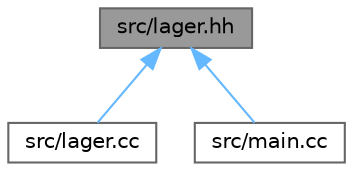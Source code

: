 digraph "src/lager.hh"
{
 // INTERACTIVE_SVG=YES
 // LATEX_PDF_SIZE
  bgcolor="transparent";
  edge [fontname=Helvetica,fontsize=10,labelfontname=Helvetica,labelfontsize=10];
  node [fontname=Helvetica,fontsize=10,shape=box,height=0.2,width=0.4];
  Node1 [id="Node000001",label="src/lager.hh",height=0.2,width=0.4,color="gray40", fillcolor="grey60", style="filled", fontcolor="black",tooltip="Definitionen der Lagerverwaltungsfunktionen."];
  Node1 -> Node2 [id="edge1_Node000001_Node000002",dir="back",color="steelblue1",style="solid",tooltip=" "];
  Node2 [id="Node000002",label="src/lager.cc",height=0.2,width=0.4,color="grey40", fillcolor="white", style="filled",URL="$lager_8cc.html",tooltip="Implementierung der Lagerverwaltungsfunktionen."];
  Node1 -> Node3 [id="edge2_Node000001_Node000003",dir="back",color="steelblue1",style="solid",tooltip=" "];
  Node3 [id="Node000003",label="src/main.cc",height=0.2,width=0.4,color="grey40", fillcolor="white", style="filled",URL="$main_8cc.html",tooltip="Implementierung des Lagerverwaltungssystems."];
}
